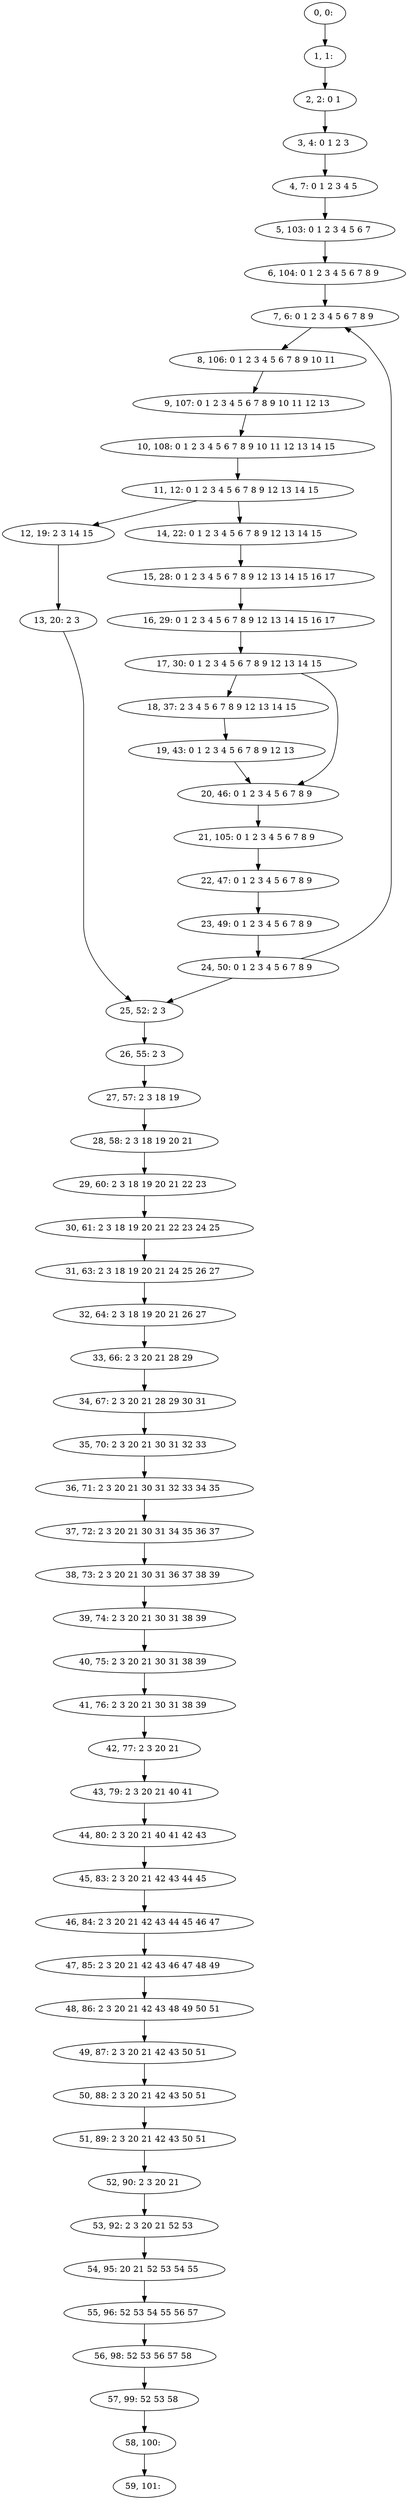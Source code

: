digraph G {
0[label="0, 0: "];
1[label="1, 1: "];
2[label="2, 2: 0 1 "];
3[label="3, 4: 0 1 2 3 "];
4[label="4, 7: 0 1 2 3 4 5 "];
5[label="5, 103: 0 1 2 3 4 5 6 7 "];
6[label="6, 104: 0 1 2 3 4 5 6 7 8 9 "];
7[label="7, 6: 0 1 2 3 4 5 6 7 8 9 "];
8[label="8, 106: 0 1 2 3 4 5 6 7 8 9 10 11 "];
9[label="9, 107: 0 1 2 3 4 5 6 7 8 9 10 11 12 13 "];
10[label="10, 108: 0 1 2 3 4 5 6 7 8 9 10 11 12 13 14 15 "];
11[label="11, 12: 0 1 2 3 4 5 6 7 8 9 12 13 14 15 "];
12[label="12, 19: 2 3 14 15 "];
13[label="13, 20: 2 3 "];
14[label="14, 22: 0 1 2 3 4 5 6 7 8 9 12 13 14 15 "];
15[label="15, 28: 0 1 2 3 4 5 6 7 8 9 12 13 14 15 16 17 "];
16[label="16, 29: 0 1 2 3 4 5 6 7 8 9 12 13 14 15 16 17 "];
17[label="17, 30: 0 1 2 3 4 5 6 7 8 9 12 13 14 15 "];
18[label="18, 37: 2 3 4 5 6 7 8 9 12 13 14 15 "];
19[label="19, 43: 0 1 2 3 4 5 6 7 8 9 12 13 "];
20[label="20, 46: 0 1 2 3 4 5 6 7 8 9 "];
21[label="21, 105: 0 1 2 3 4 5 6 7 8 9 "];
22[label="22, 47: 0 1 2 3 4 5 6 7 8 9 "];
23[label="23, 49: 0 1 2 3 4 5 6 7 8 9 "];
24[label="24, 50: 0 1 2 3 4 5 6 7 8 9 "];
25[label="25, 52: 2 3 "];
26[label="26, 55: 2 3 "];
27[label="27, 57: 2 3 18 19 "];
28[label="28, 58: 2 3 18 19 20 21 "];
29[label="29, 60: 2 3 18 19 20 21 22 23 "];
30[label="30, 61: 2 3 18 19 20 21 22 23 24 25 "];
31[label="31, 63: 2 3 18 19 20 21 24 25 26 27 "];
32[label="32, 64: 2 3 18 19 20 21 26 27 "];
33[label="33, 66: 2 3 20 21 28 29 "];
34[label="34, 67: 2 3 20 21 28 29 30 31 "];
35[label="35, 70: 2 3 20 21 30 31 32 33 "];
36[label="36, 71: 2 3 20 21 30 31 32 33 34 35 "];
37[label="37, 72: 2 3 20 21 30 31 34 35 36 37 "];
38[label="38, 73: 2 3 20 21 30 31 36 37 38 39 "];
39[label="39, 74: 2 3 20 21 30 31 38 39 "];
40[label="40, 75: 2 3 20 21 30 31 38 39 "];
41[label="41, 76: 2 3 20 21 30 31 38 39 "];
42[label="42, 77: 2 3 20 21 "];
43[label="43, 79: 2 3 20 21 40 41 "];
44[label="44, 80: 2 3 20 21 40 41 42 43 "];
45[label="45, 83: 2 3 20 21 42 43 44 45 "];
46[label="46, 84: 2 3 20 21 42 43 44 45 46 47 "];
47[label="47, 85: 2 3 20 21 42 43 46 47 48 49 "];
48[label="48, 86: 2 3 20 21 42 43 48 49 50 51 "];
49[label="49, 87: 2 3 20 21 42 43 50 51 "];
50[label="50, 88: 2 3 20 21 42 43 50 51 "];
51[label="51, 89: 2 3 20 21 42 43 50 51 "];
52[label="52, 90: 2 3 20 21 "];
53[label="53, 92: 2 3 20 21 52 53 "];
54[label="54, 95: 20 21 52 53 54 55 "];
55[label="55, 96: 52 53 54 55 56 57 "];
56[label="56, 98: 52 53 56 57 58 "];
57[label="57, 99: 52 53 58 "];
58[label="58, 100: "];
59[label="59, 101: "];
0->1 ;
1->2 ;
2->3 ;
3->4 ;
4->5 ;
5->6 ;
6->7 ;
7->8 ;
8->9 ;
9->10 ;
10->11 ;
11->12 ;
11->14 ;
12->13 ;
13->25 ;
14->15 ;
15->16 ;
16->17 ;
17->18 ;
17->20 ;
18->19 ;
19->20 ;
20->21 ;
21->22 ;
22->23 ;
23->24 ;
24->25 ;
24->7 ;
25->26 ;
26->27 ;
27->28 ;
28->29 ;
29->30 ;
30->31 ;
31->32 ;
32->33 ;
33->34 ;
34->35 ;
35->36 ;
36->37 ;
37->38 ;
38->39 ;
39->40 ;
40->41 ;
41->42 ;
42->43 ;
43->44 ;
44->45 ;
45->46 ;
46->47 ;
47->48 ;
48->49 ;
49->50 ;
50->51 ;
51->52 ;
52->53 ;
53->54 ;
54->55 ;
55->56 ;
56->57 ;
57->58 ;
58->59 ;
}
